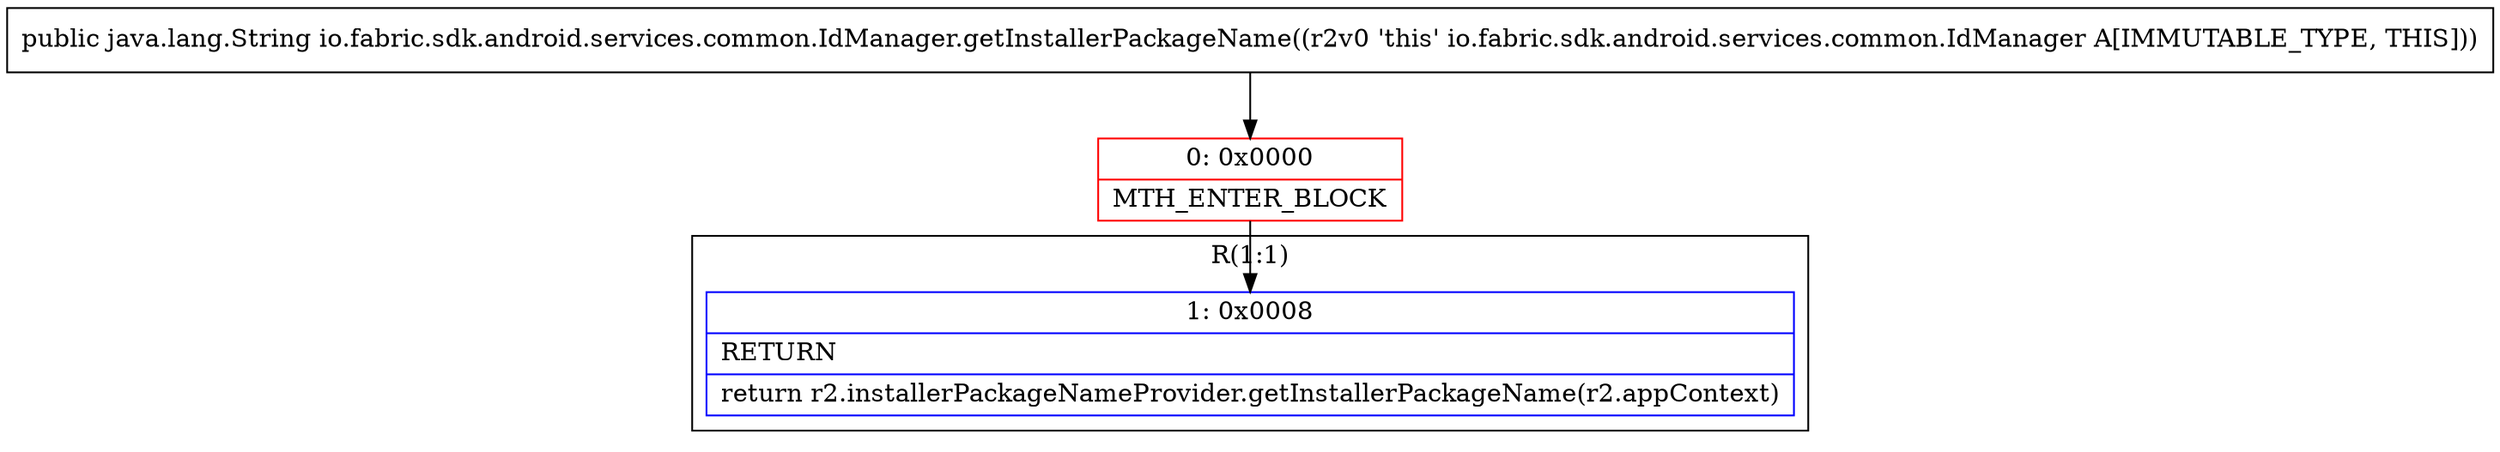 digraph "CFG forio.fabric.sdk.android.services.common.IdManager.getInstallerPackageName()Ljava\/lang\/String;" {
subgraph cluster_Region_1120740533 {
label = "R(1:1)";
node [shape=record,color=blue];
Node_1 [shape=record,label="{1\:\ 0x0008|RETURN\l|return r2.installerPackageNameProvider.getInstallerPackageName(r2.appContext)\l}"];
}
Node_0 [shape=record,color=red,label="{0\:\ 0x0000|MTH_ENTER_BLOCK\l}"];
MethodNode[shape=record,label="{public java.lang.String io.fabric.sdk.android.services.common.IdManager.getInstallerPackageName((r2v0 'this' io.fabric.sdk.android.services.common.IdManager A[IMMUTABLE_TYPE, THIS])) }"];
MethodNode -> Node_0;
Node_0 -> Node_1;
}

